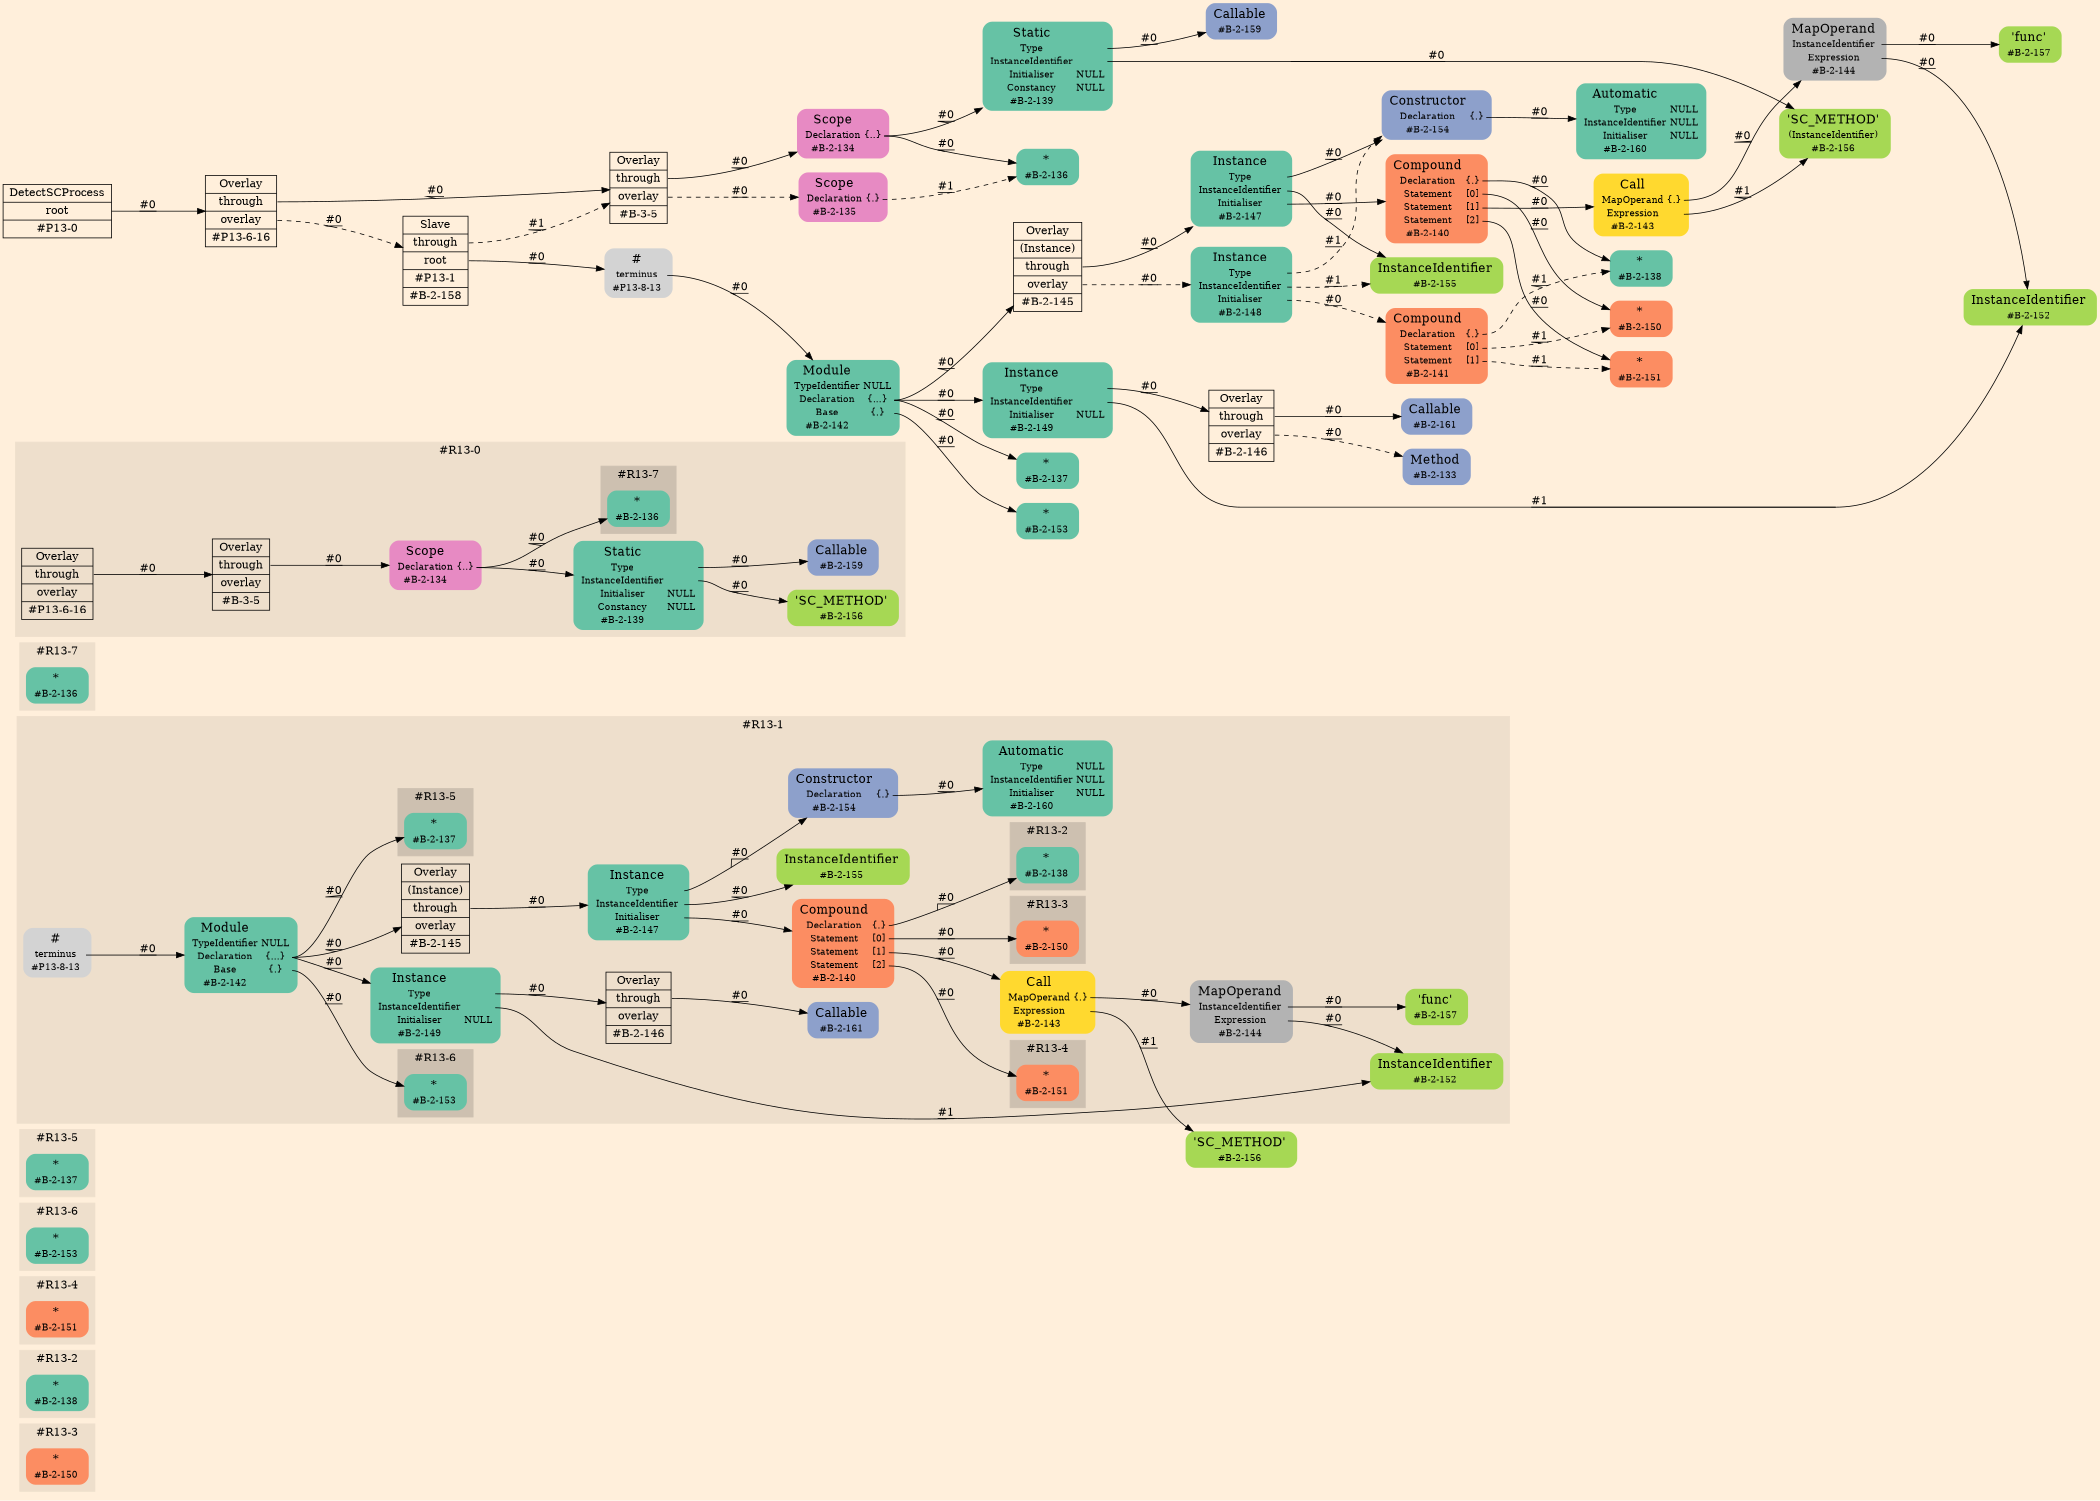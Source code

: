 digraph Inferno {
graph [
rankdir = "LR"
ranksep = 1.0
size = "14,20"
bgcolor = antiquewhite1
color = black
fontcolor = black
];
node [
];
subgraph "cluster#R13-3" {
label = "#R13-3"
style = "filled"
color = antiquewhite2
"#R13-3/#B-2-150" [
shape = "plaintext"
fillcolor = "/set28/2"
label = <<TABLE BORDER="0" CELLBORDER="0" CELLSPACING="0">
 <TR>
  <TD><FONT POINT-SIZE="16.0">*</FONT></TD>
  <TD></TD>
 </TR>
 <TR>
  <TD>#B-2-150</TD>
  <TD PORT="port0"></TD>
 </TR>
</TABLE>>
style = "rounded,filled"
fontsize = "12"
];
}
subgraph "cluster#R13-2" {
label = "#R13-2"
style = "filled"
color = antiquewhite2
"#R13-2/#B-2-138" [
shape = "plaintext"
fillcolor = "/set28/1"
label = <<TABLE BORDER="0" CELLBORDER="0" CELLSPACING="0">
 <TR>
  <TD><FONT POINT-SIZE="16.0">*</FONT></TD>
  <TD></TD>
 </TR>
 <TR>
  <TD>#B-2-138</TD>
  <TD PORT="port0"></TD>
 </TR>
</TABLE>>
style = "rounded,filled"
fontsize = "12"
];
}
subgraph "cluster#R13-4" {
label = "#R13-4"
style = "filled"
color = antiquewhite2
"#R13-4/#B-2-151" [
shape = "plaintext"
fillcolor = "/set28/2"
label = <<TABLE BORDER="0" CELLBORDER="0" CELLSPACING="0">
 <TR>
  <TD><FONT POINT-SIZE="16.0">*</FONT></TD>
  <TD></TD>
 </TR>
 <TR>
  <TD>#B-2-151</TD>
  <TD PORT="port0"></TD>
 </TR>
</TABLE>>
style = "rounded,filled"
fontsize = "12"
];
}
subgraph "cluster#R13-6" {
label = "#R13-6"
style = "filled"
color = antiquewhite2
"#R13-6/#B-2-153" [
shape = "plaintext"
fillcolor = "/set28/1"
label = <<TABLE BORDER="0" CELLBORDER="0" CELLSPACING="0">
 <TR>
  <TD><FONT POINT-SIZE="16.0">*</FONT></TD>
  <TD></TD>
 </TR>
 <TR>
  <TD>#B-2-153</TD>
  <TD PORT="port0"></TD>
 </TR>
</TABLE>>
style = "rounded,filled"
fontsize = "12"
];
}
subgraph "cluster#R13-5" {
label = "#R13-5"
style = "filled"
color = antiquewhite2
"#R13-5/#B-2-137" [
shape = "plaintext"
fillcolor = "/set28/1"
label = <<TABLE BORDER="0" CELLBORDER="0" CELLSPACING="0">
 <TR>
  <TD><FONT POINT-SIZE="16.0">*</FONT></TD>
  <TD></TD>
 </TR>
 <TR>
  <TD>#B-2-137</TD>
  <TD PORT="port0"></TD>
 </TR>
</TABLE>>
style = "rounded,filled"
fontsize = "12"
];
}
"#R13-1/#B-2-156" [
shape = "plaintext"
fillcolor = "/set28/5"
label = <<TABLE BORDER="0" CELLBORDER="0" CELLSPACING="0">
 <TR>
  <TD><FONT POINT-SIZE="16.0">'SC_METHOD'</FONT></TD>
  <TD></TD>
 </TR>
 <TR>
  <TD>#B-2-156</TD>
  <TD PORT="port0"></TD>
 </TR>
</TABLE>>
style = "rounded,filled"
fontsize = "12"
];
subgraph "cluster#R13-1" {
label = "#R13-1"
style = "filled"
color = antiquewhite2
"#R13-1/#B-2-161" [
shape = "plaintext"
fillcolor = "/set28/3"
label = <<TABLE BORDER="0" CELLBORDER="0" CELLSPACING="0">
 <TR>
  <TD><FONT POINT-SIZE="16.0">Callable</FONT></TD>
  <TD></TD>
 </TR>
 <TR>
  <TD>#B-2-161</TD>
  <TD PORT="port0"></TD>
 </TR>
</TABLE>>
style = "rounded,filled"
fontsize = "12"
];
"#R13-1/#B-2-146" [
shape = "record"
fillcolor = antiquewhite2
label = "<fixed> Overlay | <port0> through | <port1> overlay | <port2> #B-2-146"
style = "filled"
fontsize = "14"
color = black
fontcolor = black
];
"#R13-1/#B-2-149" [
shape = "plaintext"
fillcolor = "/set28/1"
label = <<TABLE BORDER="0" CELLBORDER="0" CELLSPACING="0">
 <TR>
  <TD><FONT POINT-SIZE="16.0">Instance</FONT></TD>
  <TD></TD>
 </TR>
 <TR>
  <TD>Type</TD>
  <TD PORT="port0"></TD>
 </TR>
 <TR>
  <TD>InstanceIdentifier</TD>
  <TD PORT="port1"></TD>
 </TR>
 <TR>
  <TD>Initialiser</TD>
  <TD PORT="port2">NULL</TD>
 </TR>
 <TR>
  <TD>#B-2-149</TD>
  <TD PORT="port3"></TD>
 </TR>
</TABLE>>
style = "rounded,filled"
fontsize = "12"
];
"#R13-1/#B-2-157" [
shape = "plaintext"
fillcolor = "/set28/5"
label = <<TABLE BORDER="0" CELLBORDER="0" CELLSPACING="0">
 <TR>
  <TD><FONT POINT-SIZE="16.0">'func'</FONT></TD>
  <TD></TD>
 </TR>
 <TR>
  <TD>#B-2-157</TD>
  <TD PORT="port0"></TD>
 </TR>
</TABLE>>
style = "rounded,filled"
fontsize = "12"
];
"#R13-1/#B-2-144" [
shape = "plaintext"
fillcolor = "/set28/8"
label = <<TABLE BORDER="0" CELLBORDER="0" CELLSPACING="0">
 <TR>
  <TD><FONT POINT-SIZE="16.0">MapOperand</FONT></TD>
  <TD></TD>
 </TR>
 <TR>
  <TD>InstanceIdentifier</TD>
  <TD PORT="port0"></TD>
 </TR>
 <TR>
  <TD>Expression</TD>
  <TD PORT="port1"></TD>
 </TR>
 <TR>
  <TD>#B-2-144</TD>
  <TD PORT="port2"></TD>
 </TR>
</TABLE>>
style = "rounded,filled"
fontsize = "12"
];
"#R13-1/#B-2-140" [
shape = "plaintext"
fillcolor = "/set28/2"
label = <<TABLE BORDER="0" CELLBORDER="0" CELLSPACING="0">
 <TR>
  <TD><FONT POINT-SIZE="16.0">Compound</FONT></TD>
  <TD></TD>
 </TR>
 <TR>
  <TD>Declaration</TD>
  <TD PORT="port0">{.}</TD>
 </TR>
 <TR>
  <TD>Statement</TD>
  <TD PORT="port1">[0]</TD>
 </TR>
 <TR>
  <TD>Statement</TD>
  <TD PORT="port2">[1]</TD>
 </TR>
 <TR>
  <TD>Statement</TD>
  <TD PORT="port3">[2]</TD>
 </TR>
 <TR>
  <TD>#B-2-140</TD>
  <TD PORT="port4"></TD>
 </TR>
</TABLE>>
style = "rounded,filled"
fontsize = "12"
];
"#R13-1/#B-2-152" [
shape = "plaintext"
fillcolor = "/set28/5"
label = <<TABLE BORDER="0" CELLBORDER="0" CELLSPACING="0">
 <TR>
  <TD><FONT POINT-SIZE="16.0">InstanceIdentifier</FONT></TD>
  <TD></TD>
 </TR>
 <TR>
  <TD>#B-2-152</TD>
  <TD PORT="port0"></TD>
 </TR>
</TABLE>>
style = "rounded,filled"
fontsize = "12"
];
"#R13-1/#B-2-142" [
shape = "plaintext"
fillcolor = "/set28/1"
label = <<TABLE BORDER="0" CELLBORDER="0" CELLSPACING="0">
 <TR>
  <TD><FONT POINT-SIZE="16.0">Module</FONT></TD>
  <TD></TD>
 </TR>
 <TR>
  <TD>TypeIdentifier</TD>
  <TD PORT="port0">NULL</TD>
 </TR>
 <TR>
  <TD>Declaration</TD>
  <TD PORT="port1">{...}</TD>
 </TR>
 <TR>
  <TD>Base</TD>
  <TD PORT="port2">{.}</TD>
 </TR>
 <TR>
  <TD>#B-2-142</TD>
  <TD PORT="port3"></TD>
 </TR>
</TABLE>>
style = "rounded,filled"
fontsize = "12"
];
"#R13-1/#P13-8-13" [
shape = "plaintext"
label = <<TABLE BORDER="0" CELLBORDER="0" CELLSPACING="0">
 <TR>
  <TD><FONT POINT-SIZE="16.0">#</FONT></TD>
  <TD></TD>
 </TR>
 <TR>
  <TD>terminus</TD>
  <TD PORT="port0"></TD>
 </TR>
 <TR>
  <TD>#P13-8-13</TD>
  <TD PORT="port1"></TD>
 </TR>
</TABLE>>
style = "rounded,filled"
fontsize = "12"
];
"#R13-1/#B-2-145" [
shape = "record"
fillcolor = antiquewhite2
label = "<fixed> Overlay | <port0> (Instance) | <port1> through | <port2> overlay | <port3> #B-2-145"
style = "filled"
fontsize = "14"
color = black
fontcolor = black
];
"#R13-1/#B-2-160" [
shape = "plaintext"
fillcolor = "/set28/1"
label = <<TABLE BORDER="0" CELLBORDER="0" CELLSPACING="0">
 <TR>
  <TD><FONT POINT-SIZE="16.0">Automatic</FONT></TD>
  <TD></TD>
 </TR>
 <TR>
  <TD>Type</TD>
  <TD PORT="port0">NULL</TD>
 </TR>
 <TR>
  <TD>InstanceIdentifier</TD>
  <TD PORT="port1">NULL</TD>
 </TR>
 <TR>
  <TD>Initialiser</TD>
  <TD PORT="port2">NULL</TD>
 </TR>
 <TR>
  <TD>#B-2-160</TD>
  <TD PORT="port3"></TD>
 </TR>
</TABLE>>
style = "rounded,filled"
fontsize = "12"
];
"#R13-1/#B-2-143" [
shape = "plaintext"
fillcolor = "/set28/6"
label = <<TABLE BORDER="0" CELLBORDER="0" CELLSPACING="0">
 <TR>
  <TD><FONT POINT-SIZE="16.0">Call</FONT></TD>
  <TD></TD>
 </TR>
 <TR>
  <TD>MapOperand</TD>
  <TD PORT="port0">{.}</TD>
 </TR>
 <TR>
  <TD>Expression</TD>
  <TD PORT="port1"></TD>
 </TR>
 <TR>
  <TD>#B-2-143</TD>
  <TD PORT="port2"></TD>
 </TR>
</TABLE>>
style = "rounded,filled"
fontsize = "12"
];
"#R13-1/#B-2-155" [
shape = "plaintext"
fillcolor = "/set28/5"
label = <<TABLE BORDER="0" CELLBORDER="0" CELLSPACING="0">
 <TR>
  <TD><FONT POINT-SIZE="16.0">InstanceIdentifier</FONT></TD>
  <TD></TD>
 </TR>
 <TR>
  <TD>#B-2-155</TD>
  <TD PORT="port0"></TD>
 </TR>
</TABLE>>
style = "rounded,filled"
fontsize = "12"
];
"#R13-1/#B-2-147" [
shape = "plaintext"
fillcolor = "/set28/1"
label = <<TABLE BORDER="0" CELLBORDER="0" CELLSPACING="0">
 <TR>
  <TD><FONT POINT-SIZE="16.0">Instance</FONT></TD>
  <TD></TD>
 </TR>
 <TR>
  <TD>Type</TD>
  <TD PORT="port0"></TD>
 </TR>
 <TR>
  <TD>InstanceIdentifier</TD>
  <TD PORT="port1"></TD>
 </TR>
 <TR>
  <TD>Initialiser</TD>
  <TD PORT="port2"></TD>
 </TR>
 <TR>
  <TD>#B-2-147</TD>
  <TD PORT="port3"></TD>
 </TR>
</TABLE>>
style = "rounded,filled"
fontsize = "12"
];
"#R13-1/#B-2-154" [
shape = "plaintext"
fillcolor = "/set28/3"
label = <<TABLE BORDER="0" CELLBORDER="0" CELLSPACING="0">
 <TR>
  <TD><FONT POINT-SIZE="16.0">Constructor</FONT></TD>
  <TD></TD>
 </TR>
 <TR>
  <TD>Declaration</TD>
  <TD PORT="port0">{.}</TD>
 </TR>
 <TR>
  <TD>#B-2-154</TD>
  <TD PORT="port1"></TD>
 </TR>
</TABLE>>
style = "rounded,filled"
fontsize = "12"
];
subgraph "cluster#R13-5" {
label = "#R13-5"
style = "filled"
color = antiquewhite3
"#R13-1/#B-2-137" [
shape = "plaintext"
fillcolor = "/set28/1"
label = <<TABLE BORDER="0" CELLBORDER="0" CELLSPACING="0">
 <TR>
  <TD><FONT POINT-SIZE="16.0">*</FONT></TD>
  <TD></TD>
 </TR>
 <TR>
  <TD>#B-2-137</TD>
  <TD PORT="port0"></TD>
 </TR>
</TABLE>>
style = "rounded,filled"
fontsize = "12"
];
}
subgraph "cluster#R13-6" {
label = "#R13-6"
style = "filled"
color = antiquewhite3
"#R13-1/#B-2-153" [
shape = "plaintext"
fillcolor = "/set28/1"
label = <<TABLE BORDER="0" CELLBORDER="0" CELLSPACING="0">
 <TR>
  <TD><FONT POINT-SIZE="16.0">*</FONT></TD>
  <TD></TD>
 </TR>
 <TR>
  <TD>#B-2-153</TD>
  <TD PORT="port0"></TD>
 </TR>
</TABLE>>
style = "rounded,filled"
fontsize = "12"
];
}
subgraph "cluster#R13-4" {
label = "#R13-4"
style = "filled"
color = antiquewhite3
"#R13-1/#B-2-151" [
shape = "plaintext"
fillcolor = "/set28/2"
label = <<TABLE BORDER="0" CELLBORDER="0" CELLSPACING="0">
 <TR>
  <TD><FONT POINT-SIZE="16.0">*</FONT></TD>
  <TD></TD>
 </TR>
 <TR>
  <TD>#B-2-151</TD>
  <TD PORT="port0"></TD>
 </TR>
</TABLE>>
style = "rounded,filled"
fontsize = "12"
];
}
subgraph "cluster#R13-2" {
label = "#R13-2"
style = "filled"
color = antiquewhite3
"#R13-1/#B-2-138" [
shape = "plaintext"
fillcolor = "/set28/1"
label = <<TABLE BORDER="0" CELLBORDER="0" CELLSPACING="0">
 <TR>
  <TD><FONT POINT-SIZE="16.0">*</FONT></TD>
  <TD></TD>
 </TR>
 <TR>
  <TD>#B-2-138</TD>
  <TD PORT="port0"></TD>
 </TR>
</TABLE>>
style = "rounded,filled"
fontsize = "12"
];
}
subgraph "cluster#R13-3" {
label = "#R13-3"
style = "filled"
color = antiquewhite3
"#R13-1/#B-2-150" [
shape = "plaintext"
fillcolor = "/set28/2"
label = <<TABLE BORDER="0" CELLBORDER="0" CELLSPACING="0">
 <TR>
  <TD><FONT POINT-SIZE="16.0">*</FONT></TD>
  <TD></TD>
 </TR>
 <TR>
  <TD>#B-2-150</TD>
  <TD PORT="port0"></TD>
 </TR>
</TABLE>>
style = "rounded,filled"
fontsize = "12"
];
}
}
subgraph "cluster#R13-7" {
label = "#R13-7"
style = "filled"
color = antiquewhite2
"#R13-7/#B-2-136" [
shape = "plaintext"
fillcolor = "/set28/1"
label = <<TABLE BORDER="0" CELLBORDER="0" CELLSPACING="0">
 <TR>
  <TD><FONT POINT-SIZE="16.0">*</FONT></TD>
  <TD></TD>
 </TR>
 <TR>
  <TD>#B-2-136</TD>
  <TD PORT="port0"></TD>
 </TR>
</TABLE>>
style = "rounded,filled"
fontsize = "12"
];
}
subgraph "cluster#R13-0" {
label = "#R13-0"
style = "filled"
color = antiquewhite2
"#R13-0/#B-2-159" [
shape = "plaintext"
fillcolor = "/set28/3"
label = <<TABLE BORDER="0" CELLBORDER="0" CELLSPACING="0">
 <TR>
  <TD><FONT POINT-SIZE="16.0">Callable</FONT></TD>
  <TD></TD>
 </TR>
 <TR>
  <TD>#B-2-159</TD>
  <TD PORT="port0"></TD>
 </TR>
</TABLE>>
style = "rounded,filled"
fontsize = "12"
];
"#R13-0/#B-2-139" [
shape = "plaintext"
fillcolor = "/set28/1"
label = <<TABLE BORDER="0" CELLBORDER="0" CELLSPACING="0">
 <TR>
  <TD><FONT POINT-SIZE="16.0">Static</FONT></TD>
  <TD></TD>
 </TR>
 <TR>
  <TD>Type</TD>
  <TD PORT="port0"></TD>
 </TR>
 <TR>
  <TD>InstanceIdentifier</TD>
  <TD PORT="port1"></TD>
 </TR>
 <TR>
  <TD>Initialiser</TD>
  <TD PORT="port2">NULL</TD>
 </TR>
 <TR>
  <TD>Constancy</TD>
  <TD PORT="port3">NULL</TD>
 </TR>
 <TR>
  <TD>#B-2-139</TD>
  <TD PORT="port4"></TD>
 </TR>
</TABLE>>
style = "rounded,filled"
fontsize = "12"
];
"#R13-0/#P13-6-16" [
shape = "record"
fillcolor = antiquewhite2
label = "<fixed> Overlay | <port0> through | <port1> overlay | <port2> #P13-6-16"
style = "filled"
fontsize = "14"
color = black
fontcolor = black
];
"#R13-0/#B-2-156" [
shape = "plaintext"
fillcolor = "/set28/5"
label = <<TABLE BORDER="0" CELLBORDER="0" CELLSPACING="0">
 <TR>
  <TD><FONT POINT-SIZE="16.0">'SC_METHOD'</FONT></TD>
  <TD></TD>
 </TR>
 <TR>
  <TD>#B-2-156</TD>
  <TD PORT="port0"></TD>
 </TR>
</TABLE>>
style = "rounded,filled"
fontsize = "12"
];
"#R13-0/#B-2-134" [
shape = "plaintext"
fillcolor = "/set28/4"
label = <<TABLE BORDER="0" CELLBORDER="0" CELLSPACING="0">
 <TR>
  <TD><FONT POINT-SIZE="16.0">Scope</FONT></TD>
  <TD></TD>
 </TR>
 <TR>
  <TD>Declaration</TD>
  <TD PORT="port0">{..}</TD>
 </TR>
 <TR>
  <TD>#B-2-134</TD>
  <TD PORT="port1"></TD>
 </TR>
</TABLE>>
style = "rounded,filled"
fontsize = "12"
];
"#R13-0/#B-3-5" [
shape = "record"
fillcolor = antiquewhite2
label = "<fixed> Overlay | <port0> through | <port1> overlay | <port2> #B-3-5"
style = "filled"
fontsize = "14"
color = black
fontcolor = black
];
subgraph "cluster#R13-7" {
label = "#R13-7"
style = "filled"
color = antiquewhite3
"#R13-0/#B-2-136" [
shape = "plaintext"
fillcolor = "/set28/1"
label = <<TABLE BORDER="0" CELLBORDER="0" CELLSPACING="0">
 <TR>
  <TD><FONT POINT-SIZE="16.0">*</FONT></TD>
  <TD></TD>
 </TR>
 <TR>
  <TD>#B-2-136</TD>
  <TD PORT="port0"></TD>
 </TR>
</TABLE>>
style = "rounded,filled"
fontsize = "12"
];
}
}
"CR#P13-0" [
shape = "record"
fillcolor = antiquewhite1
label = "<fixed> DetectSCProcess | <port0> root | <port1> #P13-0"
style = "filled"
fontsize = "14"
color = black
fontcolor = black
];
"#P13-6-16" [
shape = "record"
fillcolor = antiquewhite1
label = "<fixed> Overlay | <port0> through | <port1> overlay | <port2> #P13-6-16"
style = "filled"
fontsize = "14"
color = black
fontcolor = black
];
"#B-3-5" [
shape = "record"
fillcolor = antiquewhite1
label = "<fixed> Overlay | <port0> through | <port1> overlay | <port2> #B-3-5"
style = "filled"
fontsize = "14"
color = black
fontcolor = black
];
"#B-2-134" [
shape = "plaintext"
fillcolor = "/set28/4"
label = <<TABLE BORDER="0" CELLBORDER="0" CELLSPACING="0">
 <TR>
  <TD><FONT POINT-SIZE="16.0">Scope</FONT></TD>
  <TD></TD>
 </TR>
 <TR>
  <TD>Declaration</TD>
  <TD PORT="port0">{..}</TD>
 </TR>
 <TR>
  <TD>#B-2-134</TD>
  <TD PORT="port1"></TD>
 </TR>
</TABLE>>
style = "rounded,filled"
fontsize = "12"
];
"#B-2-136" [
shape = "plaintext"
fillcolor = "/set28/1"
label = <<TABLE BORDER="0" CELLBORDER="0" CELLSPACING="0">
 <TR>
  <TD><FONT POINT-SIZE="16.0">*</FONT></TD>
  <TD></TD>
 </TR>
 <TR>
  <TD>#B-2-136</TD>
  <TD PORT="port0"></TD>
 </TR>
</TABLE>>
style = "rounded,filled"
fontsize = "12"
];
"#B-2-139" [
shape = "plaintext"
fillcolor = "/set28/1"
label = <<TABLE BORDER="0" CELLBORDER="0" CELLSPACING="0">
 <TR>
  <TD><FONT POINT-SIZE="16.0">Static</FONT></TD>
  <TD></TD>
 </TR>
 <TR>
  <TD>Type</TD>
  <TD PORT="port0"></TD>
 </TR>
 <TR>
  <TD>InstanceIdentifier</TD>
  <TD PORT="port1"></TD>
 </TR>
 <TR>
  <TD>Initialiser</TD>
  <TD PORT="port2">NULL</TD>
 </TR>
 <TR>
  <TD>Constancy</TD>
  <TD PORT="port3">NULL</TD>
 </TR>
 <TR>
  <TD>#B-2-139</TD>
  <TD PORT="port4"></TD>
 </TR>
</TABLE>>
style = "rounded,filled"
fontsize = "12"
];
"#B-2-159" [
shape = "plaintext"
fillcolor = "/set28/3"
label = <<TABLE BORDER="0" CELLBORDER="0" CELLSPACING="0">
 <TR>
  <TD><FONT POINT-SIZE="16.0">Callable</FONT></TD>
  <TD></TD>
 </TR>
 <TR>
  <TD>#B-2-159</TD>
  <TD PORT="port0"></TD>
 </TR>
</TABLE>>
style = "rounded,filled"
fontsize = "12"
];
"#B-2-156" [
shape = "plaintext"
fillcolor = "/set28/5"
label = <<TABLE BORDER="0" CELLBORDER="0" CELLSPACING="0">
 <TR>
  <TD><FONT POINT-SIZE="16.0">'SC_METHOD'</FONT></TD>
  <TD></TD>
 </TR>
 <TR>
  <TD>(InstanceIdentifier)</TD>
  <TD PORT="port0"></TD>
 </TR>
 <TR>
  <TD>#B-2-156</TD>
  <TD PORT="port1"></TD>
 </TR>
</TABLE>>
style = "rounded,filled"
fontsize = "12"
];
"#B-2-135" [
shape = "plaintext"
fillcolor = "/set28/4"
label = <<TABLE BORDER="0" CELLBORDER="0" CELLSPACING="0">
 <TR>
  <TD><FONT POINT-SIZE="16.0">Scope</FONT></TD>
  <TD></TD>
 </TR>
 <TR>
  <TD>Declaration</TD>
  <TD PORT="port0">{.}</TD>
 </TR>
 <TR>
  <TD>#B-2-135</TD>
  <TD PORT="port1"></TD>
 </TR>
</TABLE>>
style = "rounded,filled"
fontsize = "12"
];
"#B-2-158" [
shape = "record"
fillcolor = antiquewhite1
label = "<fixed> Slave | <port0> through | <port1> root | <port2> #P13-1 | <port3> #B-2-158"
style = "filled"
fontsize = "14"
color = black
fontcolor = black
];
"#P13-8-13" [
shape = "plaintext"
label = <<TABLE BORDER="0" CELLBORDER="0" CELLSPACING="0">
 <TR>
  <TD><FONT POINT-SIZE="16.0">#</FONT></TD>
  <TD></TD>
 </TR>
 <TR>
  <TD>terminus</TD>
  <TD PORT="port0"></TD>
 </TR>
 <TR>
  <TD>#P13-8-13</TD>
  <TD PORT="port1"></TD>
 </TR>
</TABLE>>
style = "rounded,filled"
fontsize = "12"
];
"#B-2-142" [
shape = "plaintext"
fillcolor = "/set28/1"
label = <<TABLE BORDER="0" CELLBORDER="0" CELLSPACING="0">
 <TR>
  <TD><FONT POINT-SIZE="16.0">Module</FONT></TD>
  <TD></TD>
 </TR>
 <TR>
  <TD>TypeIdentifier</TD>
  <TD PORT="port0">NULL</TD>
 </TR>
 <TR>
  <TD>Declaration</TD>
  <TD PORT="port1">{...}</TD>
 </TR>
 <TR>
  <TD>Base</TD>
  <TD PORT="port2">{.}</TD>
 </TR>
 <TR>
  <TD>#B-2-142</TD>
  <TD PORT="port3"></TD>
 </TR>
</TABLE>>
style = "rounded,filled"
fontsize = "12"
];
"#B-2-145" [
shape = "record"
fillcolor = antiquewhite1
label = "<fixed> Overlay | <port0> (Instance) | <port1> through | <port2> overlay | <port3> #B-2-145"
style = "filled"
fontsize = "14"
color = black
fontcolor = black
];
"#B-2-147" [
shape = "plaintext"
fillcolor = "/set28/1"
label = <<TABLE BORDER="0" CELLBORDER="0" CELLSPACING="0">
 <TR>
  <TD><FONT POINT-SIZE="16.0">Instance</FONT></TD>
  <TD></TD>
 </TR>
 <TR>
  <TD>Type</TD>
  <TD PORT="port0"></TD>
 </TR>
 <TR>
  <TD>InstanceIdentifier</TD>
  <TD PORT="port1"></TD>
 </TR>
 <TR>
  <TD>Initialiser</TD>
  <TD PORT="port2"></TD>
 </TR>
 <TR>
  <TD>#B-2-147</TD>
  <TD PORT="port3"></TD>
 </TR>
</TABLE>>
style = "rounded,filled"
fontsize = "12"
];
"#B-2-154" [
shape = "plaintext"
fillcolor = "/set28/3"
label = <<TABLE BORDER="0" CELLBORDER="0" CELLSPACING="0">
 <TR>
  <TD><FONT POINT-SIZE="16.0">Constructor</FONT></TD>
  <TD></TD>
 </TR>
 <TR>
  <TD>Declaration</TD>
  <TD PORT="port0">{.}</TD>
 </TR>
 <TR>
  <TD>#B-2-154</TD>
  <TD PORT="port1"></TD>
 </TR>
</TABLE>>
style = "rounded,filled"
fontsize = "12"
];
"#B-2-160" [
shape = "plaintext"
fillcolor = "/set28/1"
label = <<TABLE BORDER="0" CELLBORDER="0" CELLSPACING="0">
 <TR>
  <TD><FONT POINT-SIZE="16.0">Automatic</FONT></TD>
  <TD></TD>
 </TR>
 <TR>
  <TD>Type</TD>
  <TD PORT="port0">NULL</TD>
 </TR>
 <TR>
  <TD>InstanceIdentifier</TD>
  <TD PORT="port1">NULL</TD>
 </TR>
 <TR>
  <TD>Initialiser</TD>
  <TD PORT="port2">NULL</TD>
 </TR>
 <TR>
  <TD>#B-2-160</TD>
  <TD PORT="port3"></TD>
 </TR>
</TABLE>>
style = "rounded,filled"
fontsize = "12"
];
"#B-2-155" [
shape = "plaintext"
fillcolor = "/set28/5"
label = <<TABLE BORDER="0" CELLBORDER="0" CELLSPACING="0">
 <TR>
  <TD><FONT POINT-SIZE="16.0">InstanceIdentifier</FONT></TD>
  <TD></TD>
 </TR>
 <TR>
  <TD>#B-2-155</TD>
  <TD PORT="port0"></TD>
 </TR>
</TABLE>>
style = "rounded,filled"
fontsize = "12"
];
"#B-2-140" [
shape = "plaintext"
fillcolor = "/set28/2"
label = <<TABLE BORDER="0" CELLBORDER="0" CELLSPACING="0">
 <TR>
  <TD><FONT POINT-SIZE="16.0">Compound</FONT></TD>
  <TD></TD>
 </TR>
 <TR>
  <TD>Declaration</TD>
  <TD PORT="port0">{.}</TD>
 </TR>
 <TR>
  <TD>Statement</TD>
  <TD PORT="port1">[0]</TD>
 </TR>
 <TR>
  <TD>Statement</TD>
  <TD PORT="port2">[1]</TD>
 </TR>
 <TR>
  <TD>Statement</TD>
  <TD PORT="port3">[2]</TD>
 </TR>
 <TR>
  <TD>#B-2-140</TD>
  <TD PORT="port4"></TD>
 </TR>
</TABLE>>
style = "rounded,filled"
fontsize = "12"
];
"#B-2-138" [
shape = "plaintext"
fillcolor = "/set28/1"
label = <<TABLE BORDER="0" CELLBORDER="0" CELLSPACING="0">
 <TR>
  <TD><FONT POINT-SIZE="16.0">*</FONT></TD>
  <TD></TD>
 </TR>
 <TR>
  <TD>#B-2-138</TD>
  <TD PORT="port0"></TD>
 </TR>
</TABLE>>
style = "rounded,filled"
fontsize = "12"
];
"#B-2-150" [
shape = "plaintext"
fillcolor = "/set28/2"
label = <<TABLE BORDER="0" CELLBORDER="0" CELLSPACING="0">
 <TR>
  <TD><FONT POINT-SIZE="16.0">*</FONT></TD>
  <TD></TD>
 </TR>
 <TR>
  <TD>#B-2-150</TD>
  <TD PORT="port0"></TD>
 </TR>
</TABLE>>
style = "rounded,filled"
fontsize = "12"
];
"#B-2-143" [
shape = "plaintext"
fillcolor = "/set28/6"
label = <<TABLE BORDER="0" CELLBORDER="0" CELLSPACING="0">
 <TR>
  <TD><FONT POINT-SIZE="16.0">Call</FONT></TD>
  <TD></TD>
 </TR>
 <TR>
  <TD>MapOperand</TD>
  <TD PORT="port0">{.}</TD>
 </TR>
 <TR>
  <TD>Expression</TD>
  <TD PORT="port1"></TD>
 </TR>
 <TR>
  <TD>#B-2-143</TD>
  <TD PORT="port2"></TD>
 </TR>
</TABLE>>
style = "rounded,filled"
fontsize = "12"
];
"#B-2-144" [
shape = "plaintext"
fillcolor = "/set28/8"
label = <<TABLE BORDER="0" CELLBORDER="0" CELLSPACING="0">
 <TR>
  <TD><FONT POINT-SIZE="16.0">MapOperand</FONT></TD>
  <TD></TD>
 </TR>
 <TR>
  <TD>InstanceIdentifier</TD>
  <TD PORT="port0"></TD>
 </TR>
 <TR>
  <TD>Expression</TD>
  <TD PORT="port1"></TD>
 </TR>
 <TR>
  <TD>#B-2-144</TD>
  <TD PORT="port2"></TD>
 </TR>
</TABLE>>
style = "rounded,filled"
fontsize = "12"
];
"#B-2-157" [
shape = "plaintext"
fillcolor = "/set28/5"
label = <<TABLE BORDER="0" CELLBORDER="0" CELLSPACING="0">
 <TR>
  <TD><FONT POINT-SIZE="16.0">'func'</FONT></TD>
  <TD></TD>
 </TR>
 <TR>
  <TD>#B-2-157</TD>
  <TD PORT="port0"></TD>
 </TR>
</TABLE>>
style = "rounded,filled"
fontsize = "12"
];
"#B-2-152" [
shape = "plaintext"
fillcolor = "/set28/5"
label = <<TABLE BORDER="0" CELLBORDER="0" CELLSPACING="0">
 <TR>
  <TD><FONT POINT-SIZE="16.0">InstanceIdentifier</FONT></TD>
  <TD></TD>
 </TR>
 <TR>
  <TD>#B-2-152</TD>
  <TD PORT="port0"></TD>
 </TR>
</TABLE>>
style = "rounded,filled"
fontsize = "12"
];
"#B-2-151" [
shape = "plaintext"
fillcolor = "/set28/2"
label = <<TABLE BORDER="0" CELLBORDER="0" CELLSPACING="0">
 <TR>
  <TD><FONT POINT-SIZE="16.0">*</FONT></TD>
  <TD></TD>
 </TR>
 <TR>
  <TD>#B-2-151</TD>
  <TD PORT="port0"></TD>
 </TR>
</TABLE>>
style = "rounded,filled"
fontsize = "12"
];
"#B-2-148" [
shape = "plaintext"
fillcolor = "/set28/1"
label = <<TABLE BORDER="0" CELLBORDER="0" CELLSPACING="0">
 <TR>
  <TD><FONT POINT-SIZE="16.0">Instance</FONT></TD>
  <TD></TD>
 </TR>
 <TR>
  <TD>Type</TD>
  <TD PORT="port0"></TD>
 </TR>
 <TR>
  <TD>InstanceIdentifier</TD>
  <TD PORT="port1"></TD>
 </TR>
 <TR>
  <TD>Initialiser</TD>
  <TD PORT="port2"></TD>
 </TR>
 <TR>
  <TD>#B-2-148</TD>
  <TD PORT="port3"></TD>
 </TR>
</TABLE>>
style = "rounded,filled"
fontsize = "12"
];
"#B-2-141" [
shape = "plaintext"
fillcolor = "/set28/2"
label = <<TABLE BORDER="0" CELLBORDER="0" CELLSPACING="0">
 <TR>
  <TD><FONT POINT-SIZE="16.0">Compound</FONT></TD>
  <TD></TD>
 </TR>
 <TR>
  <TD>Declaration</TD>
  <TD PORT="port0">{.}</TD>
 </TR>
 <TR>
  <TD>Statement</TD>
  <TD PORT="port1">[0]</TD>
 </TR>
 <TR>
  <TD>Statement</TD>
  <TD PORT="port2">[1]</TD>
 </TR>
 <TR>
  <TD>#B-2-141</TD>
  <TD PORT="port3"></TD>
 </TR>
</TABLE>>
style = "rounded,filled"
fontsize = "12"
];
"#B-2-149" [
shape = "plaintext"
fillcolor = "/set28/1"
label = <<TABLE BORDER="0" CELLBORDER="0" CELLSPACING="0">
 <TR>
  <TD><FONT POINT-SIZE="16.0">Instance</FONT></TD>
  <TD></TD>
 </TR>
 <TR>
  <TD>Type</TD>
  <TD PORT="port0"></TD>
 </TR>
 <TR>
  <TD>InstanceIdentifier</TD>
  <TD PORT="port1"></TD>
 </TR>
 <TR>
  <TD>Initialiser</TD>
  <TD PORT="port2">NULL</TD>
 </TR>
 <TR>
  <TD>#B-2-149</TD>
  <TD PORT="port3"></TD>
 </TR>
</TABLE>>
style = "rounded,filled"
fontsize = "12"
];
"#B-2-146" [
shape = "record"
fillcolor = antiquewhite1
label = "<fixed> Overlay | <port0> through | <port1> overlay | <port2> #B-2-146"
style = "filled"
fontsize = "14"
color = black
fontcolor = black
];
"#B-2-161" [
shape = "plaintext"
fillcolor = "/set28/3"
label = <<TABLE BORDER="0" CELLBORDER="0" CELLSPACING="0">
 <TR>
  <TD><FONT POINT-SIZE="16.0">Callable</FONT></TD>
  <TD></TD>
 </TR>
 <TR>
  <TD>#B-2-161</TD>
  <TD PORT="port0"></TD>
 </TR>
</TABLE>>
style = "rounded,filled"
fontsize = "12"
];
"#B-2-133" [
shape = "plaintext"
fillcolor = "/set28/3"
label = <<TABLE BORDER="0" CELLBORDER="0" CELLSPACING="0">
 <TR>
  <TD><FONT POINT-SIZE="16.0">Method</FONT></TD>
  <TD></TD>
 </TR>
 <TR>
  <TD>#B-2-133</TD>
  <TD PORT="port0"></TD>
 </TR>
</TABLE>>
style = "rounded,filled"
fontsize = "12"
];
"#B-2-137" [
shape = "plaintext"
fillcolor = "/set28/1"
label = <<TABLE BORDER="0" CELLBORDER="0" CELLSPACING="0">
 <TR>
  <TD><FONT POINT-SIZE="16.0">*</FONT></TD>
  <TD></TD>
 </TR>
 <TR>
  <TD>#B-2-137</TD>
  <TD PORT="port0"></TD>
 </TR>
</TABLE>>
style = "rounded,filled"
fontsize = "12"
];
"#B-2-153" [
shape = "plaintext"
fillcolor = "/set28/1"
label = <<TABLE BORDER="0" CELLBORDER="0" CELLSPACING="0">
 <TR>
  <TD><FONT POINT-SIZE="16.0">*</FONT></TD>
  <TD></TD>
 </TR>
 <TR>
  <TD>#B-2-153</TD>
  <TD PORT="port0"></TD>
 </TR>
</TABLE>>
style = "rounded,filled"
fontsize = "12"
];
"CR#P13-0":port0 -> "#P13-6-16" [style="solid"
label = "#0"
decorate = true
color = black
fontcolor = black
];
"#P13-6-16":port0 -> "#B-3-5" [style="solid"
label = "#0"
decorate = true
color = black
fontcolor = black
];
"#P13-6-16":port1 -> "#B-2-158" [style="dashed"
label = "#0"
decorate = true
color = black
fontcolor = black
];
"#B-3-5":port0 -> "#B-2-134" [style="solid"
label = "#0"
decorate = true
color = black
fontcolor = black
];
"#B-3-5":port1 -> "#B-2-135" [style="dashed"
label = "#0"
decorate = true
color = black
fontcolor = black
];
"#B-2-134":port0 -> "#B-2-136" [style="solid"
label = "#0"
decorate = true
color = black
fontcolor = black
];
"#B-2-134":port0 -> "#B-2-139" [style="solid"
label = "#0"
decorate = true
color = black
fontcolor = black
];
"#B-2-139":port0 -> "#B-2-159" [style="solid"
label = "#0"
decorate = true
color = black
fontcolor = black
];
"#B-2-139":port1 -> "#B-2-156" [style="solid"
label = "#0"
decorate = true
color = black
fontcolor = black
];
"#B-2-135":port0 -> "#B-2-136" [style="dashed"
label = "#1"
decorate = true
color = black
fontcolor = black
];
"#B-2-158":port0 -> "#B-3-5" [style="dashed"
label = "#1"
decorate = true
color = black
fontcolor = black
];
"#B-2-158":port1 -> "#P13-8-13" [style="solid"
label = "#0"
decorate = true
color = black
fontcolor = black
];
"#P13-8-13":port0 -> "#B-2-142" [style="solid"
label = "#0"
decorate = true
color = black
fontcolor = black
];
"#B-2-142":port1 -> "#B-2-145" [style="solid"
label = "#0"
decorate = true
color = black
fontcolor = black
];
"#B-2-142":port1 -> "#B-2-149" [style="solid"
label = "#0"
decorate = true
color = black
fontcolor = black
];
"#B-2-142":port1 -> "#B-2-137" [style="solid"
label = "#0"
decorate = true
color = black
fontcolor = black
];
"#B-2-142":port2 -> "#B-2-153" [style="solid"
label = "#0"
decorate = true
color = black
fontcolor = black
];
"#B-2-145":port1 -> "#B-2-147" [style="solid"
label = "#0"
decorate = true
color = black
fontcolor = black
];
"#B-2-145":port2 -> "#B-2-148" [style="dashed"
label = "#0"
decorate = true
color = black
fontcolor = black
];
"#B-2-147":port0 -> "#B-2-154" [style="solid"
label = "#0"
decorate = true
color = black
fontcolor = black
];
"#B-2-147":port1 -> "#B-2-155" [style="solid"
label = "#0"
decorate = true
color = black
fontcolor = black
];
"#B-2-147":port2 -> "#B-2-140" [style="solid"
label = "#0"
decorate = true
color = black
fontcolor = black
];
"#B-2-154":port0 -> "#B-2-160" [style="solid"
label = "#0"
decorate = true
color = black
fontcolor = black
];
"#B-2-140":port0 -> "#B-2-138" [style="solid"
label = "#0"
decorate = true
color = black
fontcolor = black
];
"#B-2-140":port1 -> "#B-2-150" [style="solid"
label = "#0"
decorate = true
color = black
fontcolor = black
];
"#B-2-140":port2 -> "#B-2-143" [style="solid"
label = "#0"
decorate = true
color = black
fontcolor = black
];
"#B-2-140":port3 -> "#B-2-151" [style="solid"
label = "#0"
decorate = true
color = black
fontcolor = black
];
"#B-2-143":port0 -> "#B-2-144" [style="solid"
label = "#0"
decorate = true
color = black
fontcolor = black
];
"#B-2-143":port1 -> "#B-2-156" [style="solid"
label = "#1"
decorate = true
color = black
fontcolor = black
];
"#B-2-144":port0 -> "#B-2-157" [style="solid"
label = "#0"
decorate = true
color = black
fontcolor = black
];
"#B-2-144":port1 -> "#B-2-152" [style="solid"
label = "#0"
decorate = true
color = black
fontcolor = black
];
"#B-2-148":port0 -> "#B-2-154" [style="dashed"
label = "#1"
decorate = true
color = black
fontcolor = black
];
"#B-2-148":port1 -> "#B-2-155" [style="dashed"
label = "#1"
decorate = true
color = black
fontcolor = black
];
"#B-2-148":port2 -> "#B-2-141" [style="dashed"
label = "#0"
decorate = true
color = black
fontcolor = black
];
"#B-2-141":port0 -> "#B-2-138" [style="dashed"
label = "#1"
decorate = true
color = black
fontcolor = black
];
"#B-2-141":port1 -> "#B-2-150" [style="dashed"
label = "#1"
decorate = true
color = black
fontcolor = black
];
"#B-2-141":port2 -> "#B-2-151" [style="dashed"
label = "#1"
decorate = true
color = black
fontcolor = black
];
"#B-2-149":port0 -> "#B-2-146" [style="solid"
label = "#0"
decorate = true
color = black
fontcolor = black
];
"#B-2-149":port1 -> "#B-2-152" [style="solid"
label = "#1"
decorate = true
color = black
fontcolor = black
];
"#B-2-146":port0 -> "#B-2-161" [style="solid"
label = "#0"
decorate = true
color = black
fontcolor = black
];
"#B-2-146":port1 -> "#B-2-133" [style="dashed"
label = "#0"
decorate = true
color = black
fontcolor = black
];
"#R13-0/#B-2-139":port0 -> "#R13-0/#B-2-159" [style="solid"
label = "#0"
decorate = true
color = black
fontcolor = black
];
"#R13-0/#B-2-139":port1 -> "#R13-0/#B-2-156" [style="solid"
label = "#0"
decorate = true
color = black
fontcolor = black
];
"#R13-0/#P13-6-16":port0 -> "#R13-0/#B-3-5" [style="solid"
label = "#0"
decorate = true
color = black
fontcolor = black
];
"#R13-0/#B-2-134":port0 -> "#R13-0/#B-2-136" [style="solid"
label = "#0"
decorate = true
color = black
fontcolor = black
];
"#R13-0/#B-2-134":port0 -> "#R13-0/#B-2-139" [style="solid"
label = "#0"
decorate = true
color = black
fontcolor = black
];
"#R13-0/#B-3-5":port0 -> "#R13-0/#B-2-134" [style="solid"
label = "#0"
decorate = true
color = black
fontcolor = black
];
"#R13-1/#B-2-146":port0 -> "#R13-1/#B-2-161" [style="solid"
label = "#0"
decorate = true
color = black
fontcolor = black
];
"#R13-1/#B-2-149":port0 -> "#R13-1/#B-2-146" [style="solid"
label = "#0"
decorate = true
color = black
fontcolor = black
];
"#R13-1/#B-2-149":port1 -> "#R13-1/#B-2-152" [style="solid"
label = "#1"
decorate = true
color = black
fontcolor = black
];
"#R13-1/#B-2-144":port0 -> "#R13-1/#B-2-157" [style="solid"
label = "#0"
decorate = true
color = black
fontcolor = black
];
"#R13-1/#B-2-144":port1 -> "#R13-1/#B-2-152" [style="solid"
label = "#0"
decorate = true
color = black
fontcolor = black
];
"#R13-1/#B-2-140":port0 -> "#R13-1/#B-2-138" [style="solid"
label = "#0"
decorate = true
color = black
fontcolor = black
];
"#R13-1/#B-2-140":port1 -> "#R13-1/#B-2-150" [style="solid"
label = "#0"
decorate = true
color = black
fontcolor = black
];
"#R13-1/#B-2-140":port2 -> "#R13-1/#B-2-143" [style="solid"
label = "#0"
decorate = true
color = black
fontcolor = black
];
"#R13-1/#B-2-140":port3 -> "#R13-1/#B-2-151" [style="solid"
label = "#0"
decorate = true
color = black
fontcolor = black
];
"#R13-1/#B-2-142":port1 -> "#R13-1/#B-2-145" [style="solid"
label = "#0"
decorate = true
color = black
fontcolor = black
];
"#R13-1/#B-2-142":port1 -> "#R13-1/#B-2-149" [style="solid"
label = "#0"
decorate = true
color = black
fontcolor = black
];
"#R13-1/#B-2-142":port1 -> "#R13-1/#B-2-137" [style="solid"
label = "#0"
decorate = true
color = black
fontcolor = black
];
"#R13-1/#B-2-142":port2 -> "#R13-1/#B-2-153" [style="solid"
label = "#0"
decorate = true
color = black
fontcolor = black
];
"#R13-1/#P13-8-13":port0 -> "#R13-1/#B-2-142" [style="solid"
label = "#0"
decorate = true
color = black
fontcolor = black
];
"#R13-1/#B-2-145":port1 -> "#R13-1/#B-2-147" [style="solid"
label = "#0"
decorate = true
color = black
fontcolor = black
];
"#R13-1/#B-2-143":port0 -> "#R13-1/#B-2-144" [style="solid"
label = "#0"
decorate = true
color = black
fontcolor = black
];
"#R13-1/#B-2-143":port1 -> "#R13-1/#B-2-156" [style="solid"
label = "#1"
decorate = true
color = black
fontcolor = black
];
"#R13-1/#B-2-147":port0 -> "#R13-1/#B-2-154" [style="solid"
label = "#0"
decorate = true
color = black
fontcolor = black
];
"#R13-1/#B-2-147":port1 -> "#R13-1/#B-2-155" [style="solid"
label = "#0"
decorate = true
color = black
fontcolor = black
];
"#R13-1/#B-2-147":port2 -> "#R13-1/#B-2-140" [style="solid"
label = "#0"
decorate = true
color = black
fontcolor = black
];
"#R13-1/#B-2-154":port0 -> "#R13-1/#B-2-160" [style="solid"
label = "#0"
decorate = true
color = black
fontcolor = black
];
}
